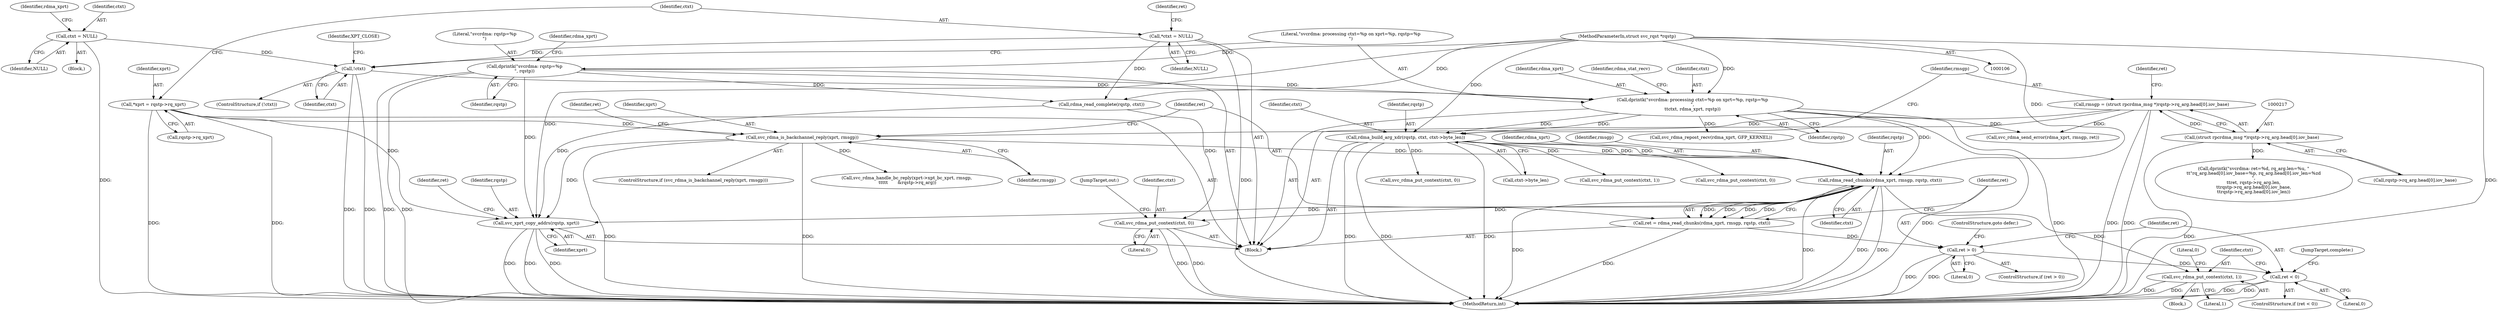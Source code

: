 digraph "0_linux_c70422f760c120480fee4de6c38804c72aa26bc1_30@API" {
"1000275" [label="(Call,rdma_read_chunks(rdma_xprt, rmsgp, rqstp, ctxt))"];
"1000200" [label="(Call,dprintk(\"svcrdma: processing ctxt=%p on xprt=%p, rqstp=%p\n\",\n\t\tctxt, rdma_xprt, rqstp))"];
"1000188" [label="(Call,!ctxt)"];
"1000116" [label="(Call,*ctxt = NULL)"];
"1000179" [label="(Call,ctxt = NULL)"];
"1000124" [label="(Call,dprintk(\"svcrdma: rqstp=%p\n\", rqstp))"];
"1000107" [label="(MethodParameterIn,struct svc_rqst *rqstp)"];
"1000250" [label="(Call,svc_rdma_is_backchannel_reply(xprt, rmsgp))"];
"1000110" [label="(Call,*xprt = rqstp->rq_xprt)"];
"1000214" [label="(Call,rmsgp = (struct rpcrdma_msg *)rqstp->rq_arg.head[0].iov_base)"];
"1000216" [label="(Call,(struct rpcrdma_msg *)rqstp->rq_arg.head[0].iov_base)"];
"1000208" [label="(Call,rdma_build_arg_xdr(rqstp, ctxt, ctxt->byte_len))"];
"1000273" [label="(Call,ret = rdma_read_chunks(rdma_xprt, rmsgp, rqstp, ctxt))"];
"1000281" [label="(Call,ret > 0)"];
"1000288" [label="(Call,ret < 0)"];
"1000292" [label="(Call,svc_rdma_put_context(ctxt, 1))"];
"1000325" [label="(Call,svc_rdma_put_context(ctxt, 0))"];
"1000360" [label="(Call,svc_xprt_copy_addrs(rqstp, xprt))"];
"1000290" [label="(Literal,0)"];
"1000187" [label="(ControlStructure,if (!ctxt))"];
"1000379" [label="(Call,svc_rdma_put_context(ctxt, 1))"];
"1000360" [label="(Call,svc_xprt_copy_addrs(rqstp, xprt))"];
"1000130" [label="(Identifier,rdma_xprt)"];
"1000249" [label="(ControlStructure,if (svc_rdma_is_backchannel_reply(xprt, rmsgp)))"];
"1000256" [label="(Call,svc_rdma_handle_bc_reply(xprt->xpt_bc_xprt, rmsgp,\n \t\t\t\t\t       &rqstp->rq_arg))"];
"1000203" [label="(Identifier,rdma_xprt)"];
"1000283" [label="(Literal,0)"];
"1000327" [label="(Literal,0)"];
"1000277" [label="(Identifier,rmsgp)"];
"1000185" [label="(Identifier,rdma_xprt)"];
"1000326" [label="(Identifier,ctxt)"];
"1000209" [label="(Identifier,rqstp)"];
"1000193" [label="(Identifier,XPT_CLOSE)"];
"1000278" [label="(Identifier,rqstp)"];
"1000370" [label="(Call,svc_rdma_put_context(ctxt, 0))"];
"1000189" [label="(Identifier,ctxt)"];
"1000285" [label="(ControlStructure,goto defer;)"];
"1000265" [label="(Call,svc_rdma_put_context(ctxt, 0))"];
"1000287" [label="(ControlStructure,if (ret < 0))"];
"1000329" [label="(Call,dprintk(\"svcrdma: ret=%d, rq_arg.len=%u, \"\n\t\t\"rq_arg.head[0].iov_base=%p, rq_arg.head[0].iov_len=%zd\n\",\n\t\tret, rqstp->rq_arg.len,\n\t\trqstp->rq_arg.head[0].iov_base,\n\t\trqstp->rq_arg.head[0].iov_len))"];
"1000150" [label="(Call,rdma_read_complete(rqstp, ctxt))"];
"1000282" [label="(Identifier,ret)"];
"1000296" [label="(Literal,0)"];
"1000122" [label="(Identifier,ret)"];
"1000364" [label="(Identifier,ret)"];
"1000204" [label="(Identifier,rqstp)"];
"1000250" [label="(Call,svc_rdma_is_backchannel_reply(xprt, rmsgp))"];
"1000218" [label="(Call,rqstp->rq_arg.head[0].iov_base)"];
"1000124" [label="(Call,dprintk(\"svcrdma: rqstp=%p\n\", rqstp))"];
"1000273" [label="(Call,ret = rdma_read_chunks(rdma_xprt, rmsgp, rqstp, ctxt))"];
"1000275" [label="(Call,rdma_read_chunks(rdma_xprt, rmsgp, rqstp, ctxt))"];
"1000288" [label="(Call,ret < 0)"];
"1000126" [label="(Identifier,rqstp)"];
"1000181" [label="(Identifier,NULL)"];
"1000116" [label="(Call,*ctxt = NULL)"];
"1000325" [label="(Call,svc_rdma_put_context(ctxt, 0))"];
"1000180" [label="(Identifier,ctxt)"];
"1000293" [label="(Identifier,ctxt)"];
"1000297" [label="(JumpTarget,complete:)"];
"1000294" [label="(Literal,1)"];
"1000292" [label="(Call,svc_rdma_put_context(ctxt, 1))"];
"1000125" [label="(Literal,\"svcrdma: rqstp=%p\n\")"];
"1000281" [label="(Call,ret > 0)"];
"1000214" [label="(Call,rmsgp = (struct rpcrdma_msg *)rqstp->rq_arg.head[0].iov_base)"];
"1000117" [label="(Identifier,ctxt)"];
"1000252" [label="(Identifier,rmsgp)"];
"1000111" [label="(Identifier,xprt)"];
"1000108" [label="(Block,)"];
"1000384" [label="(Call,svc_rdma_repost_recv(rdma_xprt, GFP_KERNEL))"];
"1000255" [label="(Identifier,ret)"];
"1000289" [label="(Identifier,ret)"];
"1000208" [label="(Call,rdma_build_arg_xdr(rqstp, ctxt, ctxt->byte_len))"];
"1000276" [label="(Identifier,rdma_xprt)"];
"1000387" [label="(MethodReturn,int)"];
"1000362" [label="(Identifier,xprt)"];
"1000188" [label="(Call,!ctxt)"];
"1000112" [label="(Call,rqstp->rq_xprt)"];
"1000328" [label="(JumpTarget,out:)"];
"1000169" [label="(Block,)"];
"1000211" [label="(Call,ctxt->byte_len)"];
"1000274" [label="(Identifier,ret)"];
"1000291" [label="(Block,)"];
"1000207" [label="(Identifier,rdma_stat_recv)"];
"1000251" [label="(Identifier,xprt)"];
"1000179" [label="(Call,ctxt = NULL)"];
"1000110" [label="(Call,*xprt = rqstp->rq_xprt)"];
"1000216" [label="(Call,(struct rpcrdma_msg *)rqstp->rq_arg.head[0].iov_base)"];
"1000279" [label="(Identifier,ctxt)"];
"1000107" [label="(MethodParameterIn,struct svc_rqst *rqstp)"];
"1000215" [label="(Identifier,rmsgp)"];
"1000202" [label="(Identifier,ctxt)"];
"1000201" [label="(Literal,\"svcrdma: processing ctxt=%p on xprt=%p, rqstp=%p\n\")"];
"1000366" [label="(Call,svc_rdma_send_error(rdma_xprt, rmsgp, ret))"];
"1000118" [label="(Identifier,NULL)"];
"1000280" [label="(ControlStructure,if (ret > 0))"];
"1000200" [label="(Call,dprintk(\"svcrdma: processing ctxt=%p on xprt=%p, rqstp=%p\n\",\n\t\tctxt, rdma_xprt, rqstp))"];
"1000361" [label="(Identifier,rqstp)"];
"1000210" [label="(Identifier,ctxt)"];
"1000228" [label="(Identifier,ret)"];
"1000275" -> "1000273"  [label="AST: "];
"1000275" -> "1000279"  [label="CFG: "];
"1000276" -> "1000275"  [label="AST: "];
"1000277" -> "1000275"  [label="AST: "];
"1000278" -> "1000275"  [label="AST: "];
"1000279" -> "1000275"  [label="AST: "];
"1000273" -> "1000275"  [label="CFG: "];
"1000275" -> "1000387"  [label="DDG: "];
"1000275" -> "1000387"  [label="DDG: "];
"1000275" -> "1000387"  [label="DDG: "];
"1000275" -> "1000387"  [label="DDG: "];
"1000275" -> "1000273"  [label="DDG: "];
"1000275" -> "1000273"  [label="DDG: "];
"1000275" -> "1000273"  [label="DDG: "];
"1000275" -> "1000273"  [label="DDG: "];
"1000200" -> "1000275"  [label="DDG: "];
"1000250" -> "1000275"  [label="DDG: "];
"1000208" -> "1000275"  [label="DDG: "];
"1000208" -> "1000275"  [label="DDG: "];
"1000107" -> "1000275"  [label="DDG: "];
"1000275" -> "1000292"  [label="DDG: "];
"1000275" -> "1000325"  [label="DDG: "];
"1000275" -> "1000360"  [label="DDG: "];
"1000200" -> "1000108"  [label="AST: "];
"1000200" -> "1000204"  [label="CFG: "];
"1000201" -> "1000200"  [label="AST: "];
"1000202" -> "1000200"  [label="AST: "];
"1000203" -> "1000200"  [label="AST: "];
"1000204" -> "1000200"  [label="AST: "];
"1000207" -> "1000200"  [label="CFG: "];
"1000200" -> "1000387"  [label="DDG: "];
"1000200" -> "1000387"  [label="DDG: "];
"1000188" -> "1000200"  [label="DDG: "];
"1000124" -> "1000200"  [label="DDG: "];
"1000107" -> "1000200"  [label="DDG: "];
"1000200" -> "1000208"  [label="DDG: "];
"1000200" -> "1000208"  [label="DDG: "];
"1000200" -> "1000366"  [label="DDG: "];
"1000200" -> "1000384"  [label="DDG: "];
"1000188" -> "1000187"  [label="AST: "];
"1000188" -> "1000189"  [label="CFG: "];
"1000189" -> "1000188"  [label="AST: "];
"1000193" -> "1000188"  [label="CFG: "];
"1000201" -> "1000188"  [label="CFG: "];
"1000188" -> "1000387"  [label="DDG: "];
"1000188" -> "1000387"  [label="DDG: "];
"1000116" -> "1000188"  [label="DDG: "];
"1000179" -> "1000188"  [label="DDG: "];
"1000116" -> "1000108"  [label="AST: "];
"1000116" -> "1000118"  [label="CFG: "];
"1000117" -> "1000116"  [label="AST: "];
"1000118" -> "1000116"  [label="AST: "];
"1000122" -> "1000116"  [label="CFG: "];
"1000116" -> "1000387"  [label="DDG: "];
"1000116" -> "1000150"  [label="DDG: "];
"1000179" -> "1000169"  [label="AST: "];
"1000179" -> "1000181"  [label="CFG: "];
"1000180" -> "1000179"  [label="AST: "];
"1000181" -> "1000179"  [label="AST: "];
"1000185" -> "1000179"  [label="CFG: "];
"1000179" -> "1000387"  [label="DDG: "];
"1000124" -> "1000108"  [label="AST: "];
"1000124" -> "1000126"  [label="CFG: "];
"1000125" -> "1000124"  [label="AST: "];
"1000126" -> "1000124"  [label="AST: "];
"1000130" -> "1000124"  [label="CFG: "];
"1000124" -> "1000387"  [label="DDG: "];
"1000124" -> "1000387"  [label="DDG: "];
"1000107" -> "1000124"  [label="DDG: "];
"1000124" -> "1000150"  [label="DDG: "];
"1000124" -> "1000360"  [label="DDG: "];
"1000107" -> "1000106"  [label="AST: "];
"1000107" -> "1000387"  [label="DDG: "];
"1000107" -> "1000150"  [label="DDG: "];
"1000107" -> "1000208"  [label="DDG: "];
"1000107" -> "1000360"  [label="DDG: "];
"1000250" -> "1000249"  [label="AST: "];
"1000250" -> "1000252"  [label="CFG: "];
"1000251" -> "1000250"  [label="AST: "];
"1000252" -> "1000250"  [label="AST: "];
"1000255" -> "1000250"  [label="CFG: "];
"1000274" -> "1000250"  [label="CFG: "];
"1000250" -> "1000387"  [label="DDG: "];
"1000250" -> "1000387"  [label="DDG: "];
"1000110" -> "1000250"  [label="DDG: "];
"1000214" -> "1000250"  [label="DDG: "];
"1000250" -> "1000256"  [label="DDG: "];
"1000250" -> "1000360"  [label="DDG: "];
"1000110" -> "1000108"  [label="AST: "];
"1000110" -> "1000112"  [label="CFG: "];
"1000111" -> "1000110"  [label="AST: "];
"1000112" -> "1000110"  [label="AST: "];
"1000117" -> "1000110"  [label="CFG: "];
"1000110" -> "1000387"  [label="DDG: "];
"1000110" -> "1000387"  [label="DDG: "];
"1000110" -> "1000360"  [label="DDG: "];
"1000214" -> "1000108"  [label="AST: "];
"1000214" -> "1000216"  [label="CFG: "];
"1000215" -> "1000214"  [label="AST: "];
"1000216" -> "1000214"  [label="AST: "];
"1000228" -> "1000214"  [label="CFG: "];
"1000214" -> "1000387"  [label="DDG: "];
"1000214" -> "1000387"  [label="DDG: "];
"1000216" -> "1000214"  [label="DDG: "];
"1000214" -> "1000366"  [label="DDG: "];
"1000216" -> "1000218"  [label="CFG: "];
"1000217" -> "1000216"  [label="AST: "];
"1000218" -> "1000216"  [label="AST: "];
"1000216" -> "1000387"  [label="DDG: "];
"1000216" -> "1000329"  [label="DDG: "];
"1000208" -> "1000108"  [label="AST: "];
"1000208" -> "1000211"  [label="CFG: "];
"1000209" -> "1000208"  [label="AST: "];
"1000210" -> "1000208"  [label="AST: "];
"1000211" -> "1000208"  [label="AST: "];
"1000215" -> "1000208"  [label="CFG: "];
"1000208" -> "1000387"  [label="DDG: "];
"1000208" -> "1000387"  [label="DDG: "];
"1000208" -> "1000387"  [label="DDG: "];
"1000208" -> "1000265"  [label="DDG: "];
"1000208" -> "1000370"  [label="DDG: "];
"1000208" -> "1000379"  [label="DDG: "];
"1000273" -> "1000108"  [label="AST: "];
"1000274" -> "1000273"  [label="AST: "];
"1000282" -> "1000273"  [label="CFG: "];
"1000273" -> "1000387"  [label="DDG: "];
"1000273" -> "1000281"  [label="DDG: "];
"1000281" -> "1000280"  [label="AST: "];
"1000281" -> "1000283"  [label="CFG: "];
"1000282" -> "1000281"  [label="AST: "];
"1000283" -> "1000281"  [label="AST: "];
"1000285" -> "1000281"  [label="CFG: "];
"1000289" -> "1000281"  [label="CFG: "];
"1000281" -> "1000387"  [label="DDG: "];
"1000281" -> "1000387"  [label="DDG: "];
"1000281" -> "1000288"  [label="DDG: "];
"1000288" -> "1000287"  [label="AST: "];
"1000288" -> "1000290"  [label="CFG: "];
"1000289" -> "1000288"  [label="AST: "];
"1000290" -> "1000288"  [label="AST: "];
"1000293" -> "1000288"  [label="CFG: "];
"1000297" -> "1000288"  [label="CFG: "];
"1000288" -> "1000387"  [label="DDG: "];
"1000288" -> "1000387"  [label="DDG: "];
"1000292" -> "1000291"  [label="AST: "];
"1000292" -> "1000294"  [label="CFG: "];
"1000293" -> "1000292"  [label="AST: "];
"1000294" -> "1000292"  [label="AST: "];
"1000296" -> "1000292"  [label="CFG: "];
"1000292" -> "1000387"  [label="DDG: "];
"1000292" -> "1000387"  [label="DDG: "];
"1000325" -> "1000108"  [label="AST: "];
"1000325" -> "1000327"  [label="CFG: "];
"1000326" -> "1000325"  [label="AST: "];
"1000327" -> "1000325"  [label="AST: "];
"1000328" -> "1000325"  [label="CFG: "];
"1000325" -> "1000387"  [label="DDG: "];
"1000325" -> "1000387"  [label="DDG: "];
"1000150" -> "1000325"  [label="DDG: "];
"1000360" -> "1000108"  [label="AST: "];
"1000360" -> "1000362"  [label="CFG: "];
"1000361" -> "1000360"  [label="AST: "];
"1000362" -> "1000360"  [label="AST: "];
"1000364" -> "1000360"  [label="CFG: "];
"1000360" -> "1000387"  [label="DDG: "];
"1000360" -> "1000387"  [label="DDG: "];
"1000360" -> "1000387"  [label="DDG: "];
"1000150" -> "1000360"  [label="DDG: "];
}
